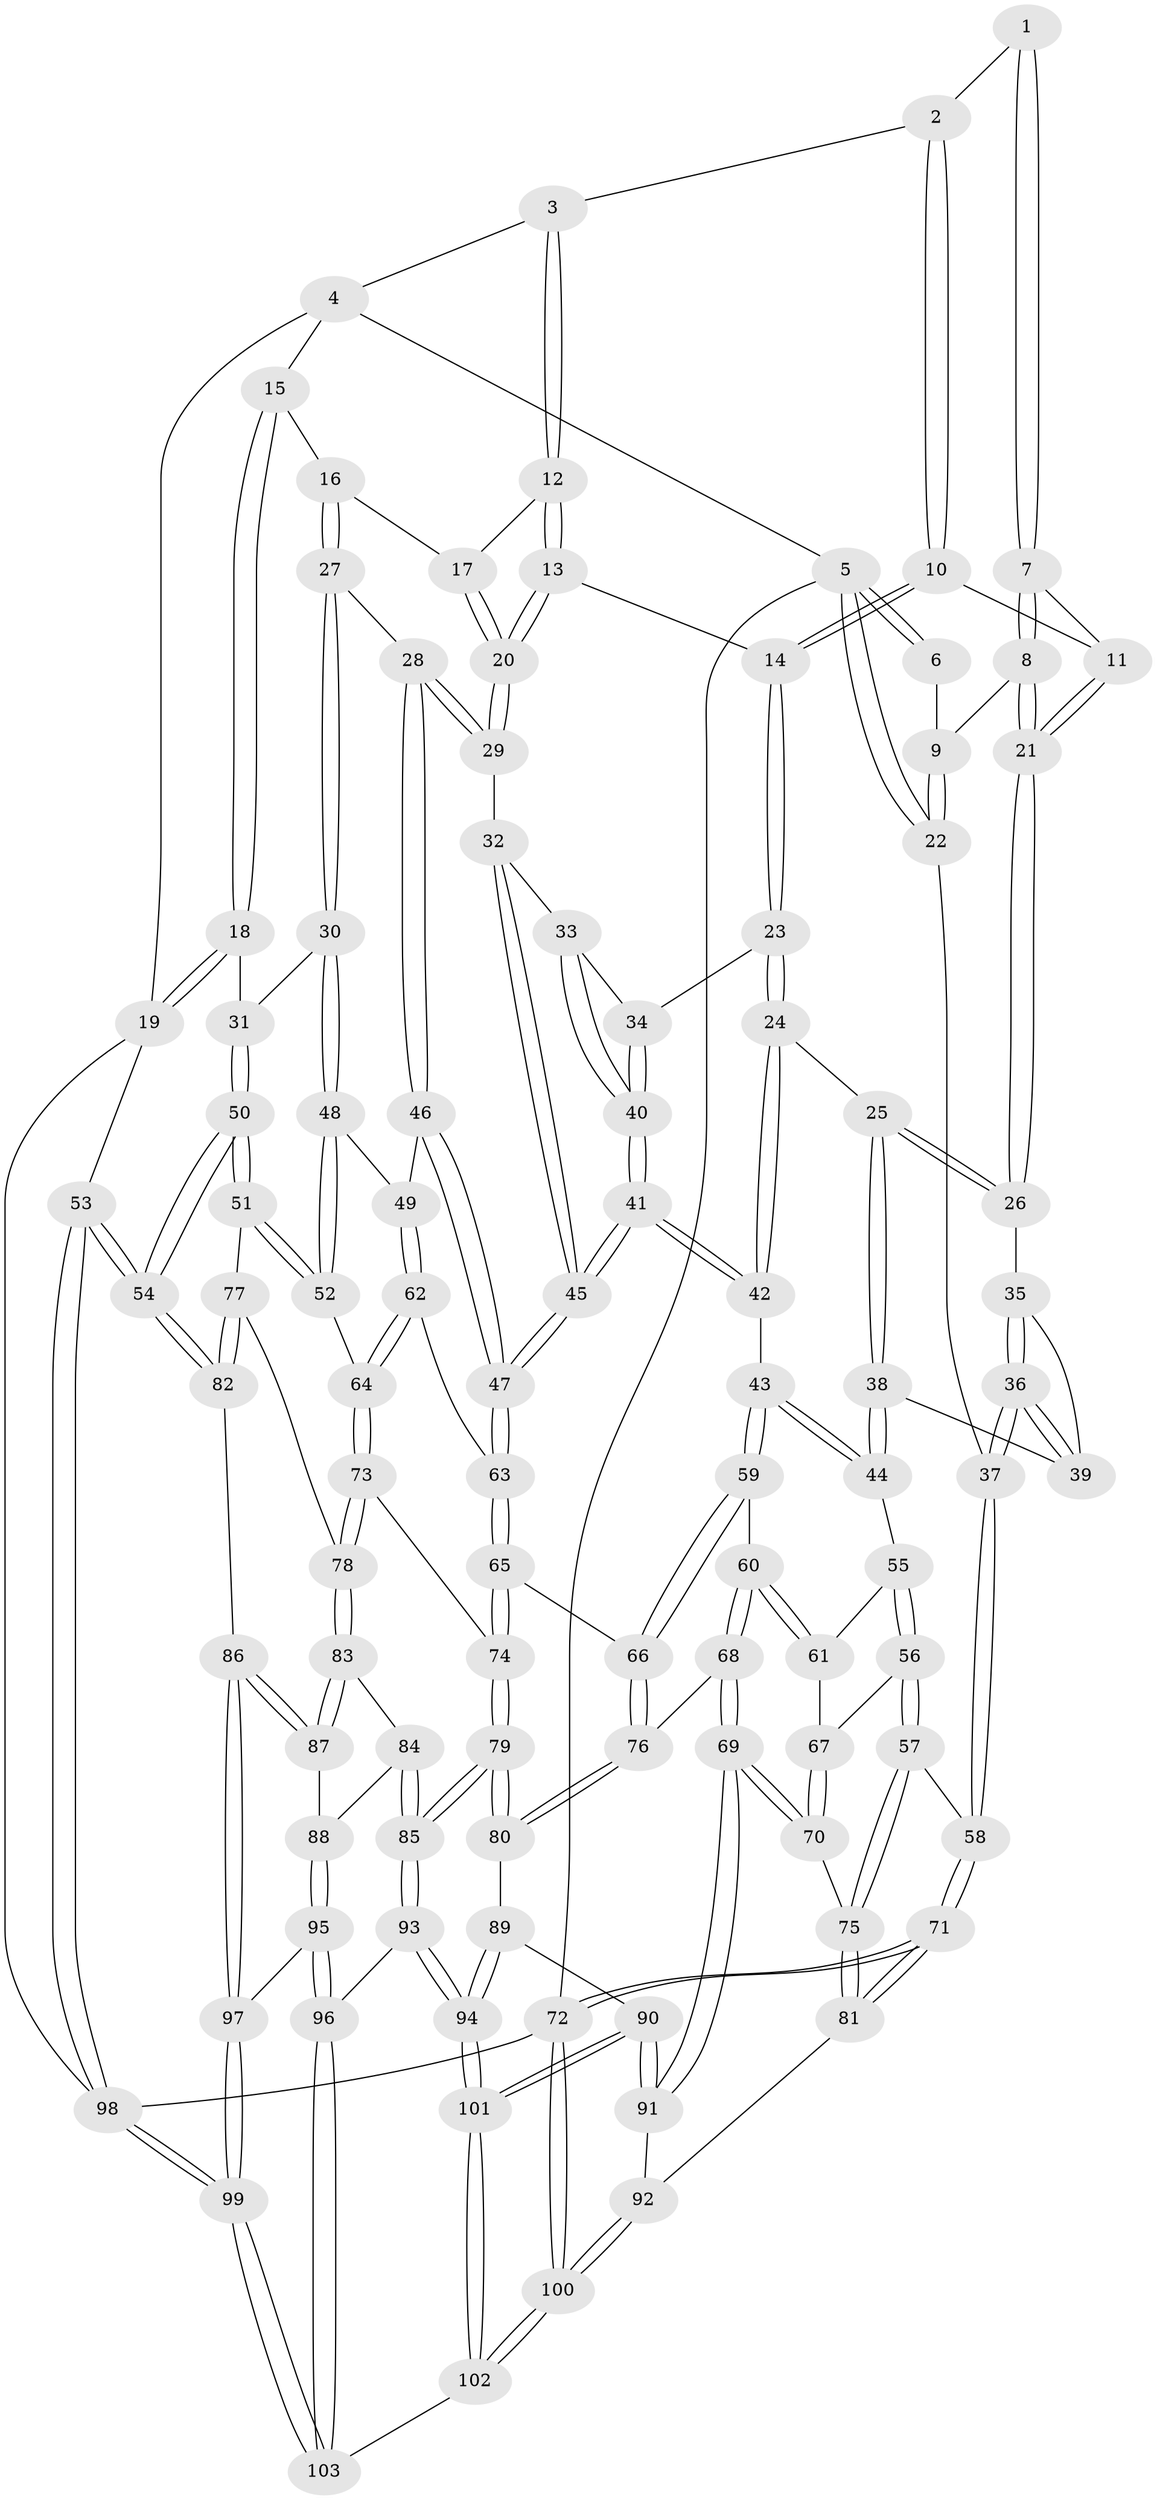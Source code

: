 // Generated by graph-tools (version 1.1) at 2025/01/03/09/25 05:01:37]
// undirected, 103 vertices, 254 edges
graph export_dot {
graph [start="1"]
  node [color=gray90,style=filled];
  1 [pos="+0.24692955992783228+0"];
  2 [pos="+0.5532722204529701+0"];
  3 [pos="+0.6127794825507862+0"];
  4 [pos="+0.6793659751974102+0"];
  5 [pos="+0+0"];
  6 [pos="+0.16718454087674342+0"];
  7 [pos="+0.28956104513239633+0.03776196218317641"];
  8 [pos="+0.135867472010795+0.13921360166193184"];
  9 [pos="+0.12204720316132843+0.12207736631918507"];
  10 [pos="+0.38846811040821366+0.12412647507373778"];
  11 [pos="+0.3789180861016307+0.11921251158161024"];
  12 [pos="+0.5577551558219787+0.09941106794426352"];
  13 [pos="+0.519952159837939+0.1468023528080419"];
  14 [pos="+0.39822200696207266+0.14200033745029847"];
  15 [pos="+0.7086805335729347+0"];
  16 [pos="+0.7372589420488854+0.13740177901230735"];
  17 [pos="+0.6295065286417504+0.12528972098015137"];
  18 [pos="+1+0.21681542523822822"];
  19 [pos="+1+0.20379145054258294"];
  20 [pos="+0.5751261871174297+0.23612917269686717"];
  21 [pos="+0.14731728480110065+0.19009384688013994"];
  22 [pos="+0+0"];
  23 [pos="+0.3731093757754671+0.25417539106165643"];
  24 [pos="+0.2905477945211558+0.2898905039579707"];
  25 [pos="+0.2526078405396035+0.29042726178733197"];
  26 [pos="+0.14714029872165646+0.22509391253113795"];
  27 [pos="+0.7681732020045046+0.20702320662609489"];
  28 [pos="+0.6354926231127549+0.2953197920747398"];
  29 [pos="+0.6020637426043493+0.291082242777661"];
  30 [pos="+0.9179737793197976+0.24747798404688828"];
  31 [pos="+0.9466114526083027+0.24175213617539393"];
  32 [pos="+0.5823231699087356+0.3012954033626777"];
  33 [pos="+0.5732538276163959+0.30072319919014345"];
  34 [pos="+0.3783971140645501+0.2587031912702454"];
  35 [pos="+0.14671943455407524+0.2254418172506069"];
  36 [pos="+0+0.3586437451865606"];
  37 [pos="+0+0.4136846778799717"];
  38 [pos="+0.20803121189007742+0.44196693275117116"];
  39 [pos="+0.15114192285115652+0.3983387657239054"];
  40 [pos="+0.4216824809378768+0.3714314385679"];
  41 [pos="+0.43148624787367496+0.5075275809845082"];
  42 [pos="+0.3677451016120774+0.510452750398617"];
  43 [pos="+0.35286764797121756+0.515946717423312"];
  44 [pos="+0.2116645113034674+0.4674792250183823"];
  45 [pos="+0.465744847303941+0.5198166470039556"];
  46 [pos="+0.6641154924931806+0.3722501149856679"];
  47 [pos="+0.4792796691103045+0.5324204146048868"];
  48 [pos="+0.7776014559698123+0.4991057144837884"];
  49 [pos="+0.7237686547303946+0.4833268117938826"];
  50 [pos="+0.9030202570485751+0.6354552444838945"];
  51 [pos="+0.8999147195958795+0.6337566208214691"];
  52 [pos="+0.8509068119131178+0.6048086727958678"];
  53 [pos="+1+0.7392566351291242"];
  54 [pos="+1+0.7273718595654545"];
  55 [pos="+0.15405203298106626+0.5093130042445339"];
  56 [pos="+0+0.5347455261841325"];
  57 [pos="+0+0.5271210699725538"];
  58 [pos="+0+0.5170917485358271"];
  59 [pos="+0.3064538712296173+0.5991370767914459"];
  60 [pos="+0.26661616357295786+0.6615904035686844"];
  61 [pos="+0.20626886393743427+0.6347009299278865"];
  62 [pos="+0.5456783431984176+0.5684231404582221"];
  63 [pos="+0.5078819896780796+0.5636346218018197"];
  64 [pos="+0.6594883227880524+0.6906168844463441"];
  65 [pos="+0.4642943340991698+0.7092223404936744"];
  66 [pos="+0.44739214900971386+0.7128661050551399"];
  67 [pos="+0.1256922627756017+0.6569451190715759"];
  68 [pos="+0.2838163045430812+0.7497234559662106"];
  69 [pos="+0.23994592993544317+0.8041815612376102"];
  70 [pos="+0.12845469082542157+0.7964656521716734"];
  71 [pos="+0+1"];
  72 [pos="+0+1"];
  73 [pos="+0.6565351411866202+0.7111227195916645"];
  74 [pos="+0.47178744032887826+0.7222636840084596"];
  75 [pos="+0.1253917393176979+0.7975324066699689"];
  76 [pos="+0.30750194235925987+0.7509031234436043"];
  77 [pos="+0.7158317748746872+0.7549856585671936"];
  78 [pos="+0.6549692687408385+0.7522585014863237"];
  79 [pos="+0.5204698109091126+0.828040001335076"];
  80 [pos="+0.4166605042961062+0.856080614418271"];
  81 [pos="+0.10561960179151039+0.8141270998471819"];
  82 [pos="+0.9040502425624064+0.7991007325856808"];
  83 [pos="+0.6544809281938302+0.7537296474919378"];
  84 [pos="+0.6314371293458129+0.7804927462560851"];
  85 [pos="+0.5370594105339807+0.8401452537823669"];
  86 [pos="+0.8385681115347635+0.8434643426059744"];
  87 [pos="+0.7574727064251089+0.8404562629188294"];
  88 [pos="+0.6962446510317408+0.8753119658395279"];
  89 [pos="+0.4113760138485463+0.8632014180952147"];
  90 [pos="+0.2959471107246868+0.9420189743522415"];
  91 [pos="+0.2572095486907375+0.8741592655109658"];
  92 [pos="+0.15023613911468073+0.9376663956978817"];
  93 [pos="+0.5470170440654375+0.8833320630026393"];
  94 [pos="+0.44446879268900374+1"];
  95 [pos="+0.6711334050156953+0.9231080440517264"];
  96 [pos="+0.6359996528598322+0.9485669793903899"];
  97 [pos="+0.7944178128182574+0.9341638546387315"];
  98 [pos="+1+1"];
  99 [pos="+0.7870642394761488+1"];
  100 [pos="+0+1"];
  101 [pos="+0.34111333716039394+1"];
  102 [pos="+0.3405348072335259+1"];
  103 [pos="+0.7092348251177018+1"];
  1 -- 2;
  1 -- 7;
  1 -- 7;
  2 -- 3;
  2 -- 10;
  2 -- 10;
  3 -- 4;
  3 -- 12;
  3 -- 12;
  4 -- 5;
  4 -- 15;
  4 -- 19;
  5 -- 6;
  5 -- 6;
  5 -- 22;
  5 -- 22;
  5 -- 72;
  6 -- 9;
  7 -- 8;
  7 -- 8;
  7 -- 11;
  8 -- 9;
  8 -- 21;
  8 -- 21;
  9 -- 22;
  9 -- 22;
  10 -- 11;
  10 -- 14;
  10 -- 14;
  11 -- 21;
  11 -- 21;
  12 -- 13;
  12 -- 13;
  12 -- 17;
  13 -- 14;
  13 -- 20;
  13 -- 20;
  14 -- 23;
  14 -- 23;
  15 -- 16;
  15 -- 18;
  15 -- 18;
  16 -- 17;
  16 -- 27;
  16 -- 27;
  17 -- 20;
  17 -- 20;
  18 -- 19;
  18 -- 19;
  18 -- 31;
  19 -- 53;
  19 -- 98;
  20 -- 29;
  20 -- 29;
  21 -- 26;
  21 -- 26;
  22 -- 37;
  23 -- 24;
  23 -- 24;
  23 -- 34;
  24 -- 25;
  24 -- 42;
  24 -- 42;
  25 -- 26;
  25 -- 26;
  25 -- 38;
  25 -- 38;
  26 -- 35;
  27 -- 28;
  27 -- 30;
  27 -- 30;
  28 -- 29;
  28 -- 29;
  28 -- 46;
  28 -- 46;
  29 -- 32;
  30 -- 31;
  30 -- 48;
  30 -- 48;
  31 -- 50;
  31 -- 50;
  32 -- 33;
  32 -- 45;
  32 -- 45;
  33 -- 34;
  33 -- 40;
  33 -- 40;
  34 -- 40;
  34 -- 40;
  35 -- 36;
  35 -- 36;
  35 -- 39;
  36 -- 37;
  36 -- 37;
  36 -- 39;
  36 -- 39;
  37 -- 58;
  37 -- 58;
  38 -- 39;
  38 -- 44;
  38 -- 44;
  40 -- 41;
  40 -- 41;
  41 -- 42;
  41 -- 42;
  41 -- 45;
  41 -- 45;
  42 -- 43;
  43 -- 44;
  43 -- 44;
  43 -- 59;
  43 -- 59;
  44 -- 55;
  45 -- 47;
  45 -- 47;
  46 -- 47;
  46 -- 47;
  46 -- 49;
  47 -- 63;
  47 -- 63;
  48 -- 49;
  48 -- 52;
  48 -- 52;
  49 -- 62;
  49 -- 62;
  50 -- 51;
  50 -- 51;
  50 -- 54;
  50 -- 54;
  51 -- 52;
  51 -- 52;
  51 -- 77;
  52 -- 64;
  53 -- 54;
  53 -- 54;
  53 -- 98;
  53 -- 98;
  54 -- 82;
  54 -- 82;
  55 -- 56;
  55 -- 56;
  55 -- 61;
  56 -- 57;
  56 -- 57;
  56 -- 67;
  57 -- 58;
  57 -- 75;
  57 -- 75;
  58 -- 71;
  58 -- 71;
  59 -- 60;
  59 -- 66;
  59 -- 66;
  60 -- 61;
  60 -- 61;
  60 -- 68;
  60 -- 68;
  61 -- 67;
  62 -- 63;
  62 -- 64;
  62 -- 64;
  63 -- 65;
  63 -- 65;
  64 -- 73;
  64 -- 73;
  65 -- 66;
  65 -- 74;
  65 -- 74;
  66 -- 76;
  66 -- 76;
  67 -- 70;
  67 -- 70;
  68 -- 69;
  68 -- 69;
  68 -- 76;
  69 -- 70;
  69 -- 70;
  69 -- 91;
  69 -- 91;
  70 -- 75;
  71 -- 72;
  71 -- 72;
  71 -- 81;
  71 -- 81;
  72 -- 100;
  72 -- 100;
  72 -- 98;
  73 -- 74;
  73 -- 78;
  73 -- 78;
  74 -- 79;
  74 -- 79;
  75 -- 81;
  75 -- 81;
  76 -- 80;
  76 -- 80;
  77 -- 78;
  77 -- 82;
  77 -- 82;
  78 -- 83;
  78 -- 83;
  79 -- 80;
  79 -- 80;
  79 -- 85;
  79 -- 85;
  80 -- 89;
  81 -- 92;
  82 -- 86;
  83 -- 84;
  83 -- 87;
  83 -- 87;
  84 -- 85;
  84 -- 85;
  84 -- 88;
  85 -- 93;
  85 -- 93;
  86 -- 87;
  86 -- 87;
  86 -- 97;
  86 -- 97;
  87 -- 88;
  88 -- 95;
  88 -- 95;
  89 -- 90;
  89 -- 94;
  89 -- 94;
  90 -- 91;
  90 -- 91;
  90 -- 101;
  90 -- 101;
  91 -- 92;
  92 -- 100;
  92 -- 100;
  93 -- 94;
  93 -- 94;
  93 -- 96;
  94 -- 101;
  94 -- 101;
  95 -- 96;
  95 -- 96;
  95 -- 97;
  96 -- 103;
  96 -- 103;
  97 -- 99;
  97 -- 99;
  98 -- 99;
  98 -- 99;
  99 -- 103;
  99 -- 103;
  100 -- 102;
  100 -- 102;
  101 -- 102;
  101 -- 102;
  102 -- 103;
}
